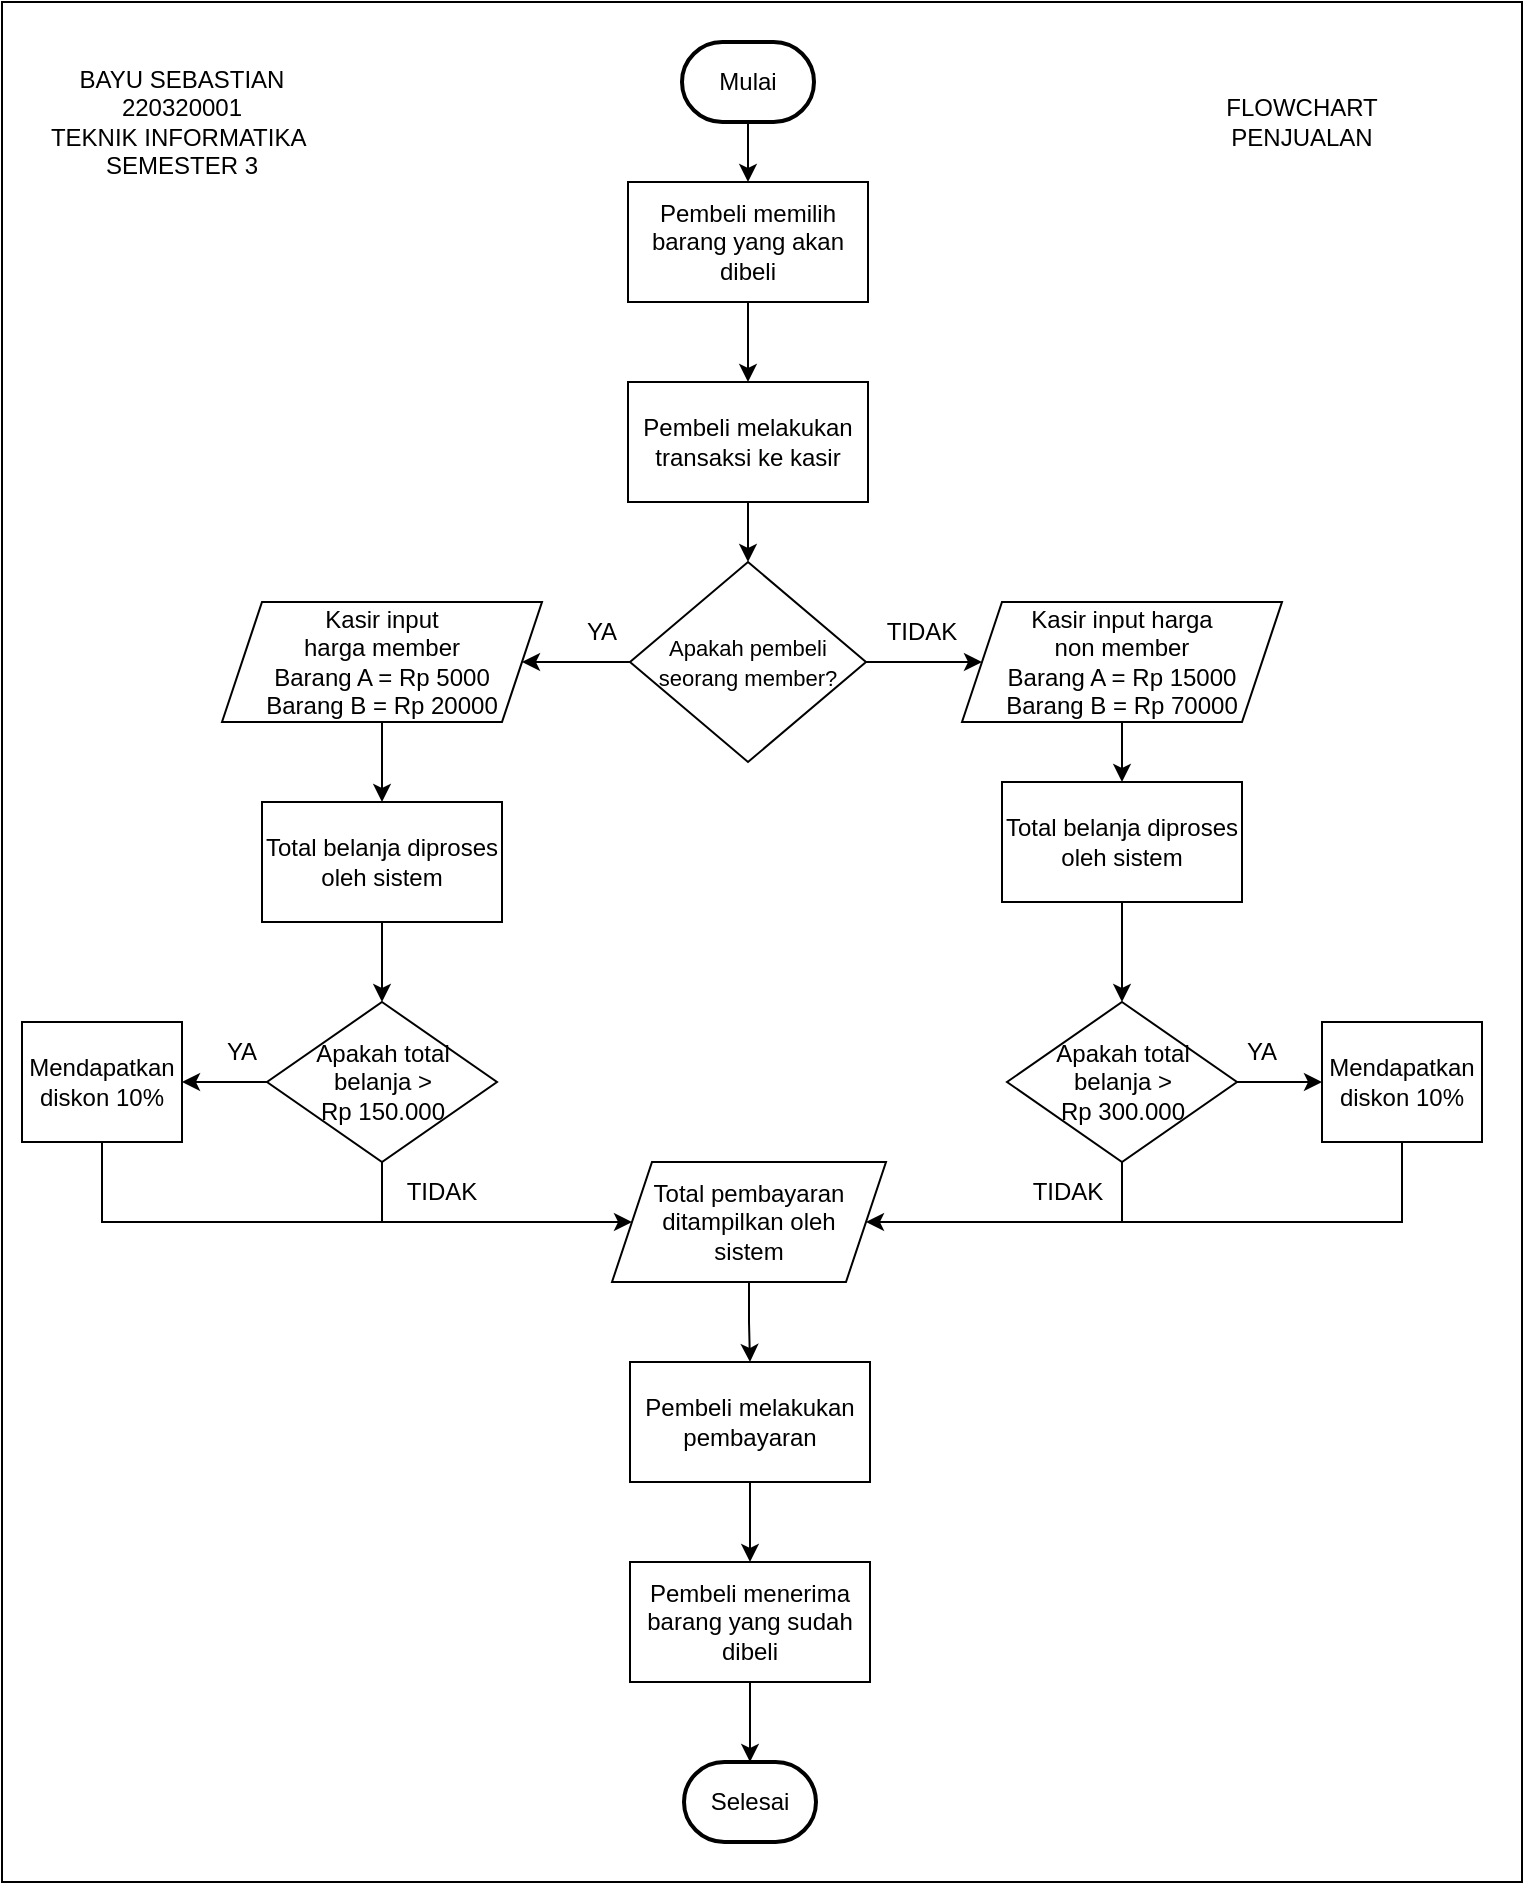 <mxfile version="21.7.4" type="device">
  <diagram name="Halaman-1" id="y6-0NunJ63VzdJu596zN">
    <mxGraphModel dx="872" dy="481" grid="1" gridSize="10" guides="1" tooltips="1" connect="1" arrows="1" fold="1" page="1" pageScale="1" pageWidth="827" pageHeight="1169" math="0" shadow="0">
      <root>
        <mxCell id="0" />
        <mxCell id="1" parent="0" />
        <mxCell id="1yegsG9FxxA_bVlCOIYM-3" value="" style="edgeStyle=orthogonalEdgeStyle;rounded=0;orthogonalLoop=1;jettySize=auto;html=1;" parent="1" source="1yegsG9FxxA_bVlCOIYM-1" target="1yegsG9FxxA_bVlCOIYM-2" edge="1">
          <mxGeometry relative="1" as="geometry" />
        </mxCell>
        <mxCell id="1yegsG9FxxA_bVlCOIYM-1" value="Mulai" style="strokeWidth=2;html=1;shape=mxgraph.flowchart.terminator;whiteSpace=wrap;" parent="1" vertex="1">
          <mxGeometry x="380" y="50" width="66" height="40" as="geometry" />
        </mxCell>
        <mxCell id="1yegsG9FxxA_bVlCOIYM-13" value="" style="edgeStyle=orthogonalEdgeStyle;rounded=0;orthogonalLoop=1;jettySize=auto;html=1;" parent="1" source="1yegsG9FxxA_bVlCOIYM-2" target="1yegsG9FxxA_bVlCOIYM-12" edge="1">
          <mxGeometry relative="1" as="geometry" />
        </mxCell>
        <mxCell id="1yegsG9FxxA_bVlCOIYM-2" value="Pembeli memilih barang yang akan dibeli" style="rounded=0;whiteSpace=wrap;html=1;" parent="1" vertex="1">
          <mxGeometry x="353" y="120" width="120" height="60" as="geometry" />
        </mxCell>
        <mxCell id="1yegsG9FxxA_bVlCOIYM-17" value="" style="edgeStyle=orthogonalEdgeStyle;rounded=0;orthogonalLoop=1;jettySize=auto;html=1;" parent="1" source="1yegsG9FxxA_bVlCOIYM-12" target="1yegsG9FxxA_bVlCOIYM-16" edge="1">
          <mxGeometry relative="1" as="geometry" />
        </mxCell>
        <mxCell id="1yegsG9FxxA_bVlCOIYM-12" value="Pembeli melakukan transaksi ke kasir" style="whiteSpace=wrap;html=1;rounded=0;" parent="1" vertex="1">
          <mxGeometry x="353" y="220" width="120" height="60" as="geometry" />
        </mxCell>
        <mxCell id="1yegsG9FxxA_bVlCOIYM-19" value="" style="edgeStyle=orthogonalEdgeStyle;rounded=0;orthogonalLoop=1;jettySize=auto;html=1;" parent="1" source="1yegsG9FxxA_bVlCOIYM-16" target="1yegsG9FxxA_bVlCOIYM-18" edge="1">
          <mxGeometry relative="1" as="geometry" />
        </mxCell>
        <mxCell id="1yegsG9FxxA_bVlCOIYM-21" value="" style="edgeStyle=orthogonalEdgeStyle;rounded=0;orthogonalLoop=1;jettySize=auto;html=1;" parent="1" source="1yegsG9FxxA_bVlCOIYM-16" target="1yegsG9FxxA_bVlCOIYM-20" edge="1">
          <mxGeometry relative="1" as="geometry" />
        </mxCell>
        <mxCell id="1yegsG9FxxA_bVlCOIYM-16" value="&lt;font style=&quot;font-size: 11px;&quot;&gt;Apakah pembeli &lt;br&gt;seorang member?&lt;/font&gt;" style="rhombus;whiteSpace=wrap;html=1;" parent="1" vertex="1">
          <mxGeometry x="354" y="310" width="118" height="100" as="geometry" />
        </mxCell>
        <mxCell id="1yegsG9FxxA_bVlCOIYM-23" value="" style="edgeStyle=orthogonalEdgeStyle;rounded=0;orthogonalLoop=1;jettySize=auto;html=1;" parent="1" source="1yegsG9FxxA_bVlCOIYM-18" target="1yegsG9FxxA_bVlCOIYM-22" edge="1">
          <mxGeometry relative="1" as="geometry" />
        </mxCell>
        <mxCell id="1yegsG9FxxA_bVlCOIYM-18" value="Kasir input &lt;br&gt;harga member&lt;br&gt;Barang A = Rp 5000&lt;br&gt;Barang B = Rp 20000" style="shape=parallelogram;perimeter=parallelogramPerimeter;whiteSpace=wrap;html=1;fixedSize=1;" parent="1" vertex="1">
          <mxGeometry x="150" y="330" width="160" height="60" as="geometry" />
        </mxCell>
        <mxCell id="1yegsG9FxxA_bVlCOIYM-25" value="" style="edgeStyle=orthogonalEdgeStyle;rounded=0;orthogonalLoop=1;jettySize=auto;html=1;" parent="1" source="1yegsG9FxxA_bVlCOIYM-20" target="1yegsG9FxxA_bVlCOIYM-24" edge="1">
          <mxGeometry relative="1" as="geometry" />
        </mxCell>
        <mxCell id="1yegsG9FxxA_bVlCOIYM-20" value="Kasir input harga &lt;br&gt;non member&lt;br&gt;Barang A = Rp 15000&lt;br&gt;Barang B = Rp 70000" style="shape=parallelogram;perimeter=parallelogramPerimeter;whiteSpace=wrap;html=1;fixedSize=1;" parent="1" vertex="1">
          <mxGeometry x="520" y="330" width="160" height="60" as="geometry" />
        </mxCell>
        <mxCell id="1yegsG9FxxA_bVlCOIYM-27" value="" style="edgeStyle=orthogonalEdgeStyle;rounded=0;orthogonalLoop=1;jettySize=auto;html=1;" parent="1" source="1yegsG9FxxA_bVlCOIYM-22" target="1yegsG9FxxA_bVlCOIYM-26" edge="1">
          <mxGeometry relative="1" as="geometry" />
        </mxCell>
        <mxCell id="1yegsG9FxxA_bVlCOIYM-22" value="Total belanja diproses oleh sistem" style="whiteSpace=wrap;html=1;" parent="1" vertex="1">
          <mxGeometry x="170" y="430" width="120" height="60" as="geometry" />
        </mxCell>
        <mxCell id="1yegsG9FxxA_bVlCOIYM-31" value="" style="edgeStyle=orthogonalEdgeStyle;rounded=0;orthogonalLoop=1;jettySize=auto;html=1;" parent="1" source="1yegsG9FxxA_bVlCOIYM-24" target="1yegsG9FxxA_bVlCOIYM-30" edge="1">
          <mxGeometry relative="1" as="geometry" />
        </mxCell>
        <mxCell id="1yegsG9FxxA_bVlCOIYM-24" value="Total belanja diproses oleh sistem" style="whiteSpace=wrap;html=1;" parent="1" vertex="1">
          <mxGeometry x="540" y="420" width="120" height="60" as="geometry" />
        </mxCell>
        <mxCell id="1yegsG9FxxA_bVlCOIYM-29" value="" style="edgeStyle=orthogonalEdgeStyle;rounded=0;orthogonalLoop=1;jettySize=auto;html=1;" parent="1" source="1yegsG9FxxA_bVlCOIYM-26" target="1yegsG9FxxA_bVlCOIYM-28" edge="1">
          <mxGeometry relative="1" as="geometry" />
        </mxCell>
        <mxCell id="1yegsG9FxxA_bVlCOIYM-35" style="edgeStyle=orthogonalEdgeStyle;rounded=0;orthogonalLoop=1;jettySize=auto;html=1;entryX=0;entryY=0.5;entryDx=0;entryDy=0;" parent="1" source="1yegsG9FxxA_bVlCOIYM-26" target="1yegsG9FxxA_bVlCOIYM-38" edge="1">
          <mxGeometry relative="1" as="geometry">
            <mxPoint x="354" y="640.0" as="targetPoint" />
            <Array as="points">
              <mxPoint x="230" y="640" />
            </Array>
          </mxGeometry>
        </mxCell>
        <mxCell id="1yegsG9FxxA_bVlCOIYM-26" value="Apakah total &lt;br&gt;belanja &amp;gt;&lt;br&gt;Rp 150.000" style="rhombus;whiteSpace=wrap;html=1;" parent="1" vertex="1">
          <mxGeometry x="172.5" y="530" width="115" height="80" as="geometry" />
        </mxCell>
        <mxCell id="1yegsG9FxxA_bVlCOIYM-28" value="Mendapatkan diskon 10%" style="whiteSpace=wrap;html=1;" parent="1" vertex="1">
          <mxGeometry x="50" y="540" width="80" height="60" as="geometry" />
        </mxCell>
        <mxCell id="1yegsG9FxxA_bVlCOIYM-33" value="" style="edgeStyle=orthogonalEdgeStyle;rounded=0;orthogonalLoop=1;jettySize=auto;html=1;" parent="1" source="1yegsG9FxxA_bVlCOIYM-30" target="1yegsG9FxxA_bVlCOIYM-32" edge="1">
          <mxGeometry relative="1" as="geometry" />
        </mxCell>
        <mxCell id="1yegsG9FxxA_bVlCOIYM-36" style="edgeStyle=orthogonalEdgeStyle;rounded=0;orthogonalLoop=1;jettySize=auto;html=1;entryX=1;entryY=0.5;entryDx=0;entryDy=0;" parent="1" source="1yegsG9FxxA_bVlCOIYM-30" target="1yegsG9FxxA_bVlCOIYM-38" edge="1">
          <mxGeometry relative="1" as="geometry">
            <mxPoint x="474" y="640.0" as="targetPoint" />
            <Array as="points">
              <mxPoint x="600" y="640" />
            </Array>
          </mxGeometry>
        </mxCell>
        <mxCell id="1yegsG9FxxA_bVlCOIYM-30" value="Apakah total &lt;br&gt;belanja &amp;gt;&lt;br&gt;Rp 300.000" style="rhombus;whiteSpace=wrap;html=1;" parent="1" vertex="1">
          <mxGeometry x="542.5" y="530" width="115" height="80" as="geometry" />
        </mxCell>
        <mxCell id="1yegsG9FxxA_bVlCOIYM-32" value="Mendapatkan diskon 10%" style="whiteSpace=wrap;html=1;" parent="1" vertex="1">
          <mxGeometry x="700" y="540" width="80" height="60" as="geometry" />
        </mxCell>
        <mxCell id="1yegsG9FxxA_bVlCOIYM-40" value="" style="edgeStyle=orthogonalEdgeStyle;rounded=0;orthogonalLoop=1;jettySize=auto;html=1;" parent="1" source="1yegsG9FxxA_bVlCOIYM-38" target="1yegsG9FxxA_bVlCOIYM-39" edge="1">
          <mxGeometry relative="1" as="geometry" />
        </mxCell>
        <mxCell id="1yegsG9FxxA_bVlCOIYM-38" value="Total pembayaran&lt;br&gt;ditampilkan oleh&lt;br&gt;sistem" style="shape=parallelogram;perimeter=parallelogramPerimeter;whiteSpace=wrap;html=1;fixedSize=1;" parent="1" vertex="1">
          <mxGeometry x="345" y="610" width="137" height="60" as="geometry" />
        </mxCell>
        <mxCell id="1yegsG9FxxA_bVlCOIYM-42" value="" style="edgeStyle=orthogonalEdgeStyle;rounded=0;orthogonalLoop=1;jettySize=auto;html=1;entryX=0.5;entryY=0;entryDx=0;entryDy=0;" parent="1" source="1yegsG9FxxA_bVlCOIYM-39" target="bzbwZe6oU-pGhxdmffQD-1" edge="1">
          <mxGeometry relative="1" as="geometry">
            <mxPoint x="414" y="840" as="targetPoint" />
          </mxGeometry>
        </mxCell>
        <mxCell id="1yegsG9FxxA_bVlCOIYM-39" value="Pembeli melakukan pembayaran" style="whiteSpace=wrap;html=1;" parent="1" vertex="1">
          <mxGeometry x="354" y="710" width="120" height="60" as="geometry" />
        </mxCell>
        <mxCell id="1yegsG9FxxA_bVlCOIYM-41" value="Selesai" style="strokeWidth=2;html=1;shape=mxgraph.flowchart.terminator;whiteSpace=wrap;" parent="1" vertex="1">
          <mxGeometry x="381" y="910" width="66" height="40" as="geometry" />
        </mxCell>
        <mxCell id="1yegsG9FxxA_bVlCOIYM-44" value="YA" style="text;html=1;strokeColor=none;fillColor=none;align=center;verticalAlign=middle;whiteSpace=wrap;rounded=0;" parent="1" vertex="1">
          <mxGeometry x="310" y="330" width="60" height="30" as="geometry" />
        </mxCell>
        <mxCell id="1yegsG9FxxA_bVlCOIYM-45" value="TIDAK" style="text;html=1;strokeColor=none;fillColor=none;align=center;verticalAlign=middle;whiteSpace=wrap;rounded=0;" parent="1" vertex="1">
          <mxGeometry x="470" y="330" width="60" height="30" as="geometry" />
        </mxCell>
        <mxCell id="1yegsG9FxxA_bVlCOIYM-46" value="YA" style="text;html=1;strokeColor=none;fillColor=none;align=center;verticalAlign=middle;whiteSpace=wrap;rounded=0;" parent="1" vertex="1">
          <mxGeometry x="130" y="540" width="60" height="30" as="geometry" />
        </mxCell>
        <mxCell id="1yegsG9FxxA_bVlCOIYM-49" value="" style="endArrow=none;html=1;rounded=0;exitX=0.5;exitY=1;exitDx=0;exitDy=0;" parent="1" source="1yegsG9FxxA_bVlCOIYM-28" edge="1">
          <mxGeometry width="50" height="50" relative="1" as="geometry">
            <mxPoint x="460" y="590" as="sourcePoint" />
            <mxPoint x="230" y="640" as="targetPoint" />
            <Array as="points">
              <mxPoint x="90" y="640" />
            </Array>
          </mxGeometry>
        </mxCell>
        <mxCell id="1yegsG9FxxA_bVlCOIYM-50" value="" style="endArrow=none;html=1;rounded=0;exitX=0.5;exitY=1;exitDx=0;exitDy=0;" parent="1" source="1yegsG9FxxA_bVlCOIYM-32" edge="1">
          <mxGeometry width="50" height="50" relative="1" as="geometry">
            <mxPoint x="620" y="630" as="sourcePoint" />
            <mxPoint x="600" y="640" as="targetPoint" />
            <Array as="points">
              <mxPoint x="740" y="640" />
            </Array>
          </mxGeometry>
        </mxCell>
        <mxCell id="1yegsG9FxxA_bVlCOIYM-51" value="YA" style="text;html=1;strokeColor=none;fillColor=none;align=center;verticalAlign=middle;whiteSpace=wrap;rounded=0;" parent="1" vertex="1">
          <mxGeometry x="640" y="540" width="60" height="30" as="geometry" />
        </mxCell>
        <mxCell id="1yegsG9FxxA_bVlCOIYM-52" value="TIDAK" style="text;html=1;strokeColor=none;fillColor=none;align=center;verticalAlign=middle;whiteSpace=wrap;rounded=0;" parent="1" vertex="1">
          <mxGeometry x="230" y="610" width="60" height="30" as="geometry" />
        </mxCell>
        <mxCell id="1yegsG9FxxA_bVlCOIYM-53" value="TIDAK" style="text;html=1;strokeColor=none;fillColor=none;align=center;verticalAlign=middle;whiteSpace=wrap;rounded=0;" parent="1" vertex="1">
          <mxGeometry x="542.5" y="610" width="60" height="30" as="geometry" />
        </mxCell>
        <mxCell id="1yegsG9FxxA_bVlCOIYM-54" value="BAYU SEBASTIAN&lt;br&gt;220320001&lt;br&gt;TEKNIK INFORMATIKA&amp;nbsp;&lt;br&gt;SEMESTER 3" style="text;html=1;strokeColor=none;fillColor=none;align=center;verticalAlign=middle;whiteSpace=wrap;rounded=0;" parent="1" vertex="1">
          <mxGeometry x="50" y="50" width="160" height="80" as="geometry" />
        </mxCell>
        <mxCell id="bzbwZe6oU-pGhxdmffQD-2" value="" style="edgeStyle=orthogonalEdgeStyle;rounded=0;orthogonalLoop=1;jettySize=auto;html=1;" edge="1" parent="1" source="bzbwZe6oU-pGhxdmffQD-1" target="1yegsG9FxxA_bVlCOIYM-41">
          <mxGeometry relative="1" as="geometry" />
        </mxCell>
        <mxCell id="bzbwZe6oU-pGhxdmffQD-1" value="Pembeli menerima barang yang sudah dibeli" style="whiteSpace=wrap;html=1;" vertex="1" parent="1">
          <mxGeometry x="354" y="810" width="120" height="60" as="geometry" />
        </mxCell>
        <mxCell id="bzbwZe6oU-pGhxdmffQD-3" value="FLOWCHART&lt;br&gt;PENJUALAN" style="text;html=1;strokeColor=none;fillColor=none;align=center;verticalAlign=middle;whiteSpace=wrap;rounded=0;" vertex="1" parent="1">
          <mxGeometry x="610" y="50" width="160" height="80" as="geometry" />
        </mxCell>
        <mxCell id="bzbwZe6oU-pGhxdmffQD-4" value="" style="rounded=0;whiteSpace=wrap;html=1;fillColor=none;" vertex="1" parent="1">
          <mxGeometry x="40" y="30" width="760" height="940" as="geometry" />
        </mxCell>
      </root>
    </mxGraphModel>
  </diagram>
</mxfile>
